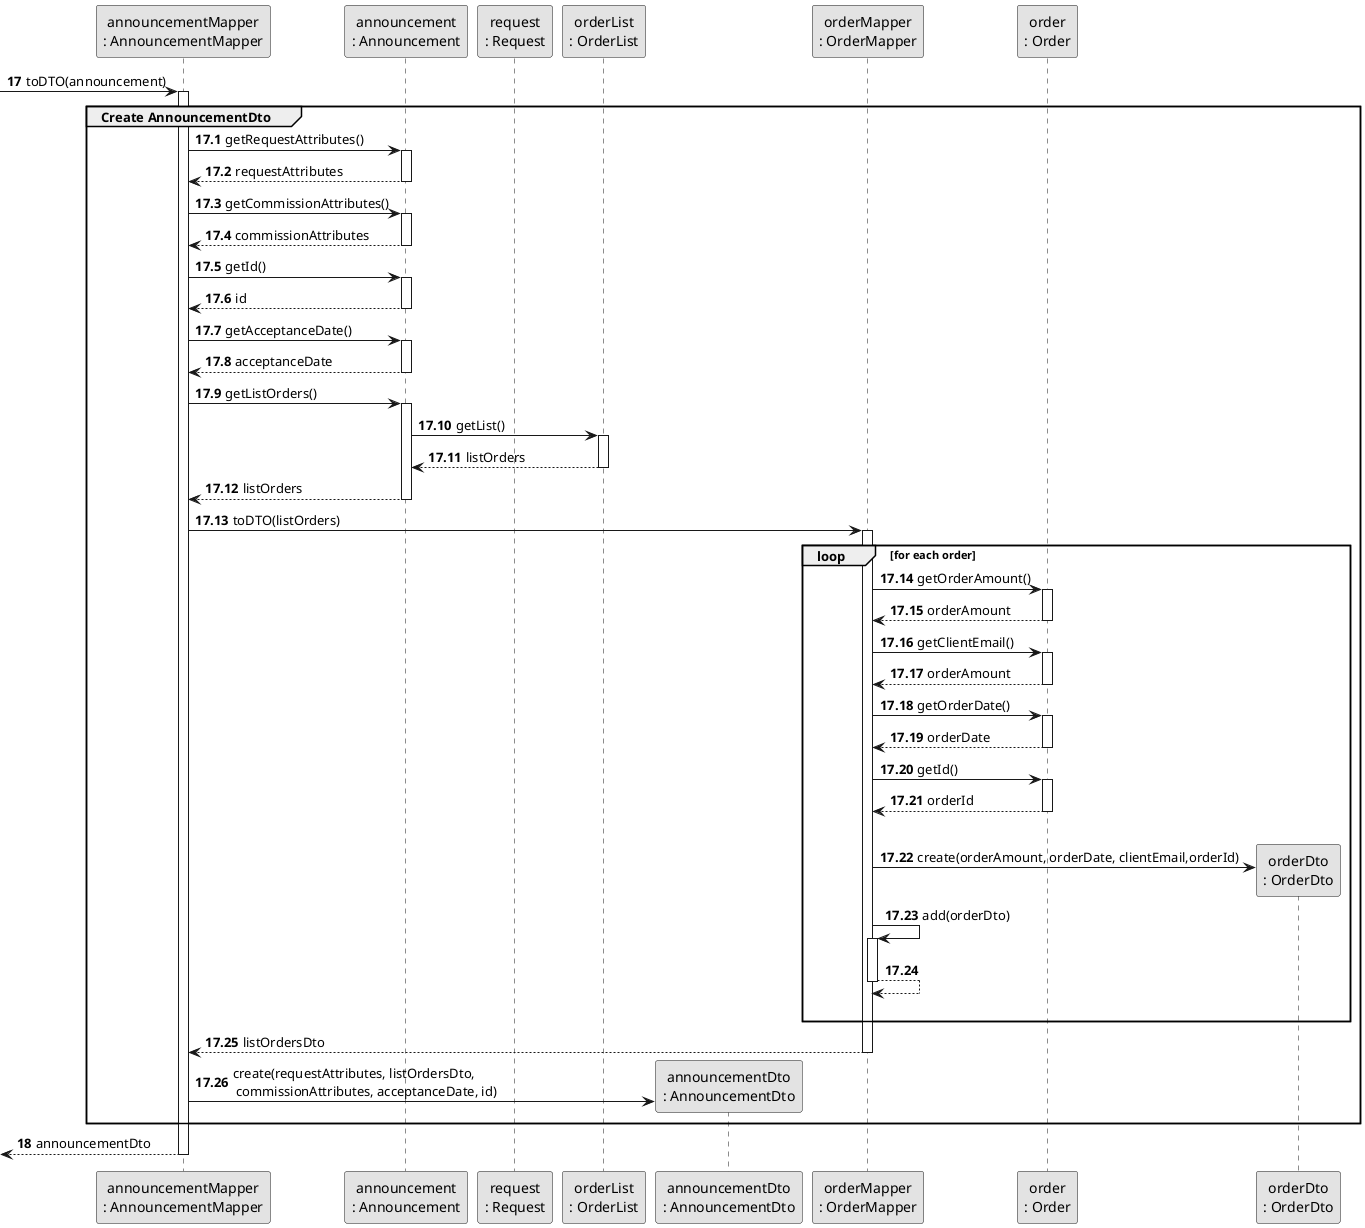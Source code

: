 @startuml
skinparam monochrome true
skinparam packageStyle rectangle
skinparam shadowing false



participant "announcementMapper\n: AnnouncementMapper" as AnnMAPPER
participant "announcement\n: Announcement" as Announce
participant "request\n: Request" as Request
participant "orderList\n: OrderList" as OrderList
participant "announcementDto\n: AnnouncementDto" as AnnDTO
participant "orderMapper\n: OrderMapper" as OrderMapper
participant "order\n: Order" as Order
participant "orderDto\n: OrderDto" as OrderDTO


autonumber 17
         -> AnnMAPPER : toDTO(announcement)
         activate AnnMAPPER
autonumber 17.1
group Create AnnouncementDto

         AnnMAPPER -> Announce: getRequestAttributes()
         activate Announce
         Announce --> AnnMAPPER : requestAttributes
         deactivate Announce

         AnnMAPPER -> Announce: getCommissionAttributes()
         activate Announce
         Announce --> AnnMAPPER : commissionAttributes
         deactivate Announce

         AnnMAPPER -> Announce : getId()
         activate Announce
         Announce --> AnnMAPPER : id
         deactivate Announce

         AnnMAPPER -> Announce: getAcceptanceDate()
         activate Announce
         Announce --> AnnMAPPER : acceptanceDate
         deactivate Announce

         AnnMAPPER -> Announce:  getListOrders()
         activate Announce
         Announce -> OrderList : getList()
         activate OrderList

         OrderList --> Announce : listOrders
         deactivate OrderList
         Announce --> AnnMAPPER : listOrders
         deactivate Announce

         AnnMAPPER -> OrderMapper : toDTO(listOrders)
         activate OrderMapper

                loop for each order
                     OrderMapper -> Order : getOrderAmount()
                     activate Order
                     Order --> OrderMapper : orderAmount
                     deactivate Order

                     OrderMapper -> Order : getClientEmail()
                     activate Order
                     Order --> OrderMapper : orderAmount
                     deactivate Order

                     OrderMapper -> Order : getOrderDate()
                     activate Order
                     Order --> OrderMapper : orderDate
                     deactivate Order

                     OrderMapper -> Order : getId()
                     activate Order
                     Order--> OrderMapper: orderId
                     deactivate Order
                     |||
                     OrderMapper -> OrderDTO** : create(orderAmount, orderDate, clientEmail,orderId)

                     OrderMapper -> OrderMapper : add(orderDto)
                     activate OrderMapper
                     OrderMapper --> OrderMapper
                     deactivate OrderMapper
                |||
                end loop

         OrderMapper --> AnnMAPPER: listOrdersDto
         deactivate OrderMapper

         AnnMAPPER -> AnnDTO**: create(requestAttributes, listOrdersDto,\n commissionAttributes, acceptanceDate, id)
         end group

autonumber 18

     <-- AnnMAPPER : announcementDto
     deactivate AnnMAPPER

@enduml